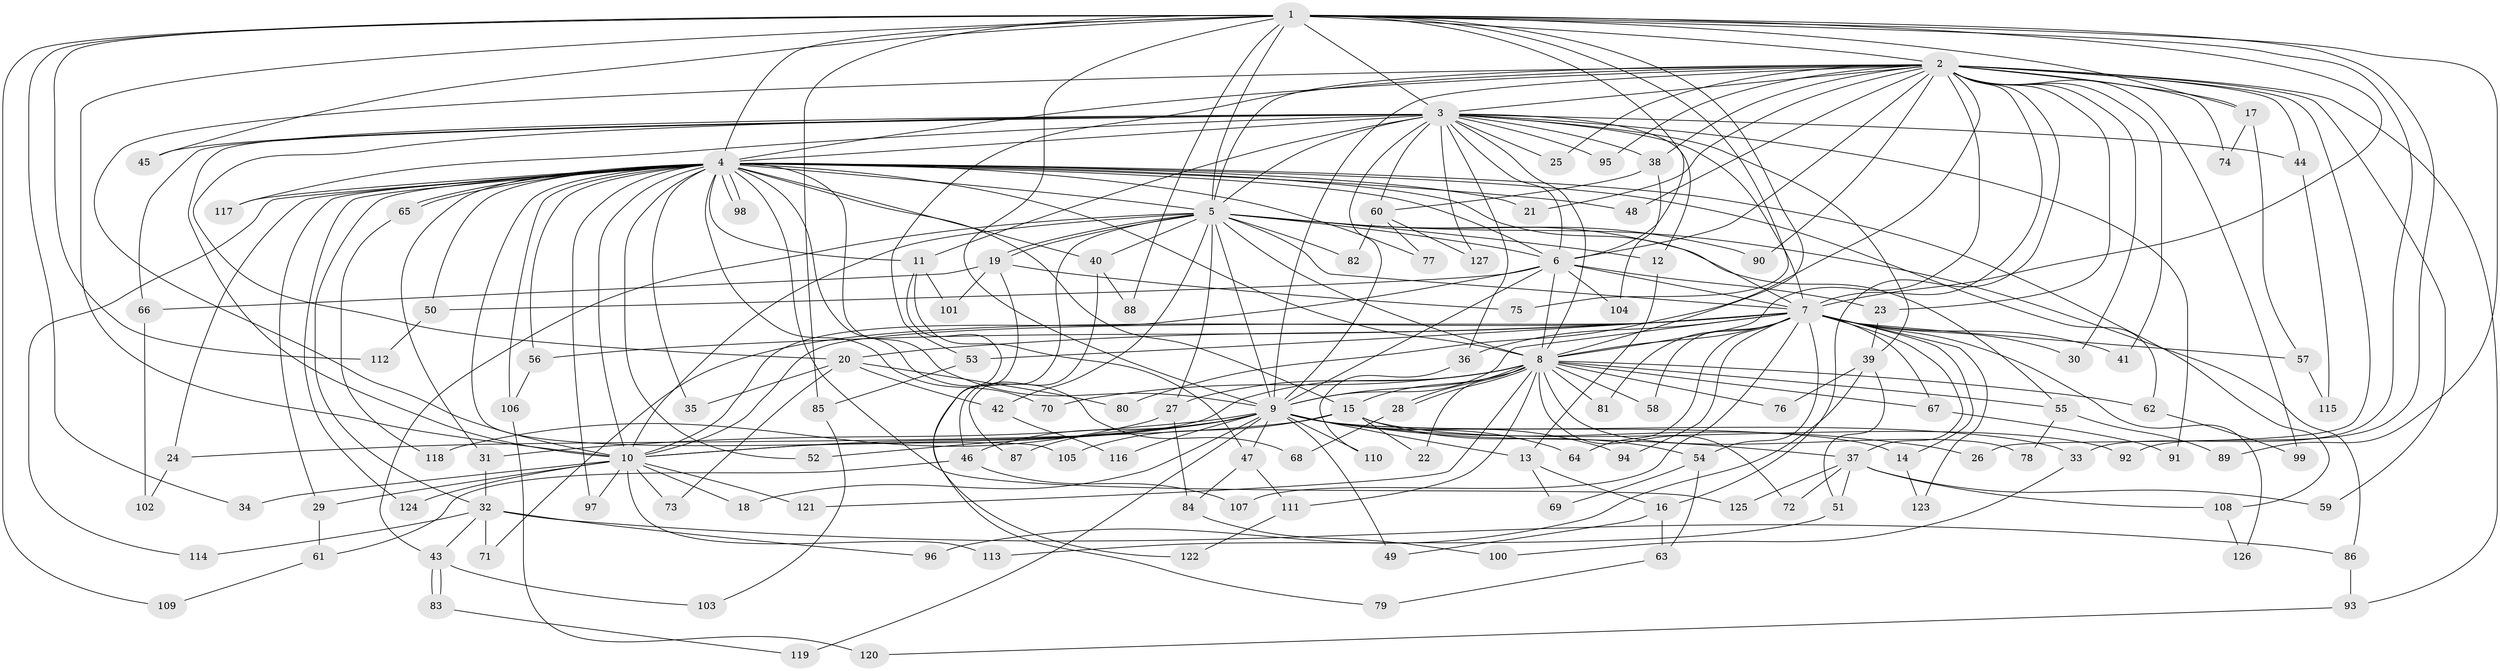 // Generated by graph-tools (version 1.1) at 2025/46/03/09/25 04:46:13]
// undirected, 127 vertices, 279 edges
graph export_dot {
graph [start="1"]
  node [color=gray90,style=filled];
  1;
  2;
  3;
  4;
  5;
  6;
  7;
  8;
  9;
  10;
  11;
  12;
  13;
  14;
  15;
  16;
  17;
  18;
  19;
  20;
  21;
  22;
  23;
  24;
  25;
  26;
  27;
  28;
  29;
  30;
  31;
  32;
  33;
  34;
  35;
  36;
  37;
  38;
  39;
  40;
  41;
  42;
  43;
  44;
  45;
  46;
  47;
  48;
  49;
  50;
  51;
  52;
  53;
  54;
  55;
  56;
  57;
  58;
  59;
  60;
  61;
  62;
  63;
  64;
  65;
  66;
  67;
  68;
  69;
  70;
  71;
  72;
  73;
  74;
  75;
  76;
  77;
  78;
  79;
  80;
  81;
  82;
  83;
  84;
  85;
  86;
  87;
  88;
  89;
  90;
  91;
  92;
  93;
  94;
  95;
  96;
  97;
  98;
  99;
  100;
  101;
  102;
  103;
  104;
  105;
  106;
  107;
  108;
  109;
  110;
  111;
  112;
  113;
  114;
  115;
  116;
  117;
  118;
  119;
  120;
  121;
  122;
  123;
  124;
  125;
  126;
  127;
  1 -- 2;
  1 -- 3;
  1 -- 4;
  1 -- 5;
  1 -- 6;
  1 -- 7;
  1 -- 8;
  1 -- 9;
  1 -- 10;
  1 -- 17;
  1 -- 33;
  1 -- 34;
  1 -- 45;
  1 -- 75;
  1 -- 85;
  1 -- 88;
  1 -- 89;
  1 -- 92;
  1 -- 109;
  1 -- 112;
  2 -- 3;
  2 -- 4;
  2 -- 5;
  2 -- 6;
  2 -- 7;
  2 -- 8;
  2 -- 9;
  2 -- 10;
  2 -- 16;
  2 -- 17;
  2 -- 21;
  2 -- 23;
  2 -- 25;
  2 -- 26;
  2 -- 30;
  2 -- 38;
  2 -- 41;
  2 -- 44;
  2 -- 48;
  2 -- 53;
  2 -- 59;
  2 -- 74;
  2 -- 80;
  2 -- 90;
  2 -- 93;
  2 -- 95;
  2 -- 99;
  3 -- 4;
  3 -- 5;
  3 -- 6;
  3 -- 7;
  3 -- 8;
  3 -- 9;
  3 -- 10;
  3 -- 11;
  3 -- 12;
  3 -- 20;
  3 -- 25;
  3 -- 36;
  3 -- 38;
  3 -- 39;
  3 -- 44;
  3 -- 45;
  3 -- 60;
  3 -- 66;
  3 -- 91;
  3 -- 95;
  3 -- 117;
  3 -- 127;
  4 -- 5;
  4 -- 6;
  4 -- 7;
  4 -- 8;
  4 -- 9;
  4 -- 10;
  4 -- 11;
  4 -- 15;
  4 -- 21;
  4 -- 24;
  4 -- 29;
  4 -- 31;
  4 -- 32;
  4 -- 35;
  4 -- 40;
  4 -- 48;
  4 -- 50;
  4 -- 52;
  4 -- 56;
  4 -- 62;
  4 -- 65;
  4 -- 65;
  4 -- 68;
  4 -- 70;
  4 -- 77;
  4 -- 97;
  4 -- 98;
  4 -- 98;
  4 -- 105;
  4 -- 106;
  4 -- 108;
  4 -- 114;
  4 -- 117;
  4 -- 124;
  4 -- 125;
  5 -- 6;
  5 -- 7;
  5 -- 8;
  5 -- 9;
  5 -- 10;
  5 -- 12;
  5 -- 19;
  5 -- 19;
  5 -- 27;
  5 -- 40;
  5 -- 42;
  5 -- 43;
  5 -- 46;
  5 -- 55;
  5 -- 82;
  5 -- 86;
  5 -- 90;
  6 -- 7;
  6 -- 8;
  6 -- 9;
  6 -- 10;
  6 -- 23;
  6 -- 50;
  6 -- 104;
  7 -- 8;
  7 -- 9;
  7 -- 10;
  7 -- 14;
  7 -- 20;
  7 -- 30;
  7 -- 36;
  7 -- 37;
  7 -- 41;
  7 -- 53;
  7 -- 54;
  7 -- 56;
  7 -- 57;
  7 -- 58;
  7 -- 64;
  7 -- 67;
  7 -- 71;
  7 -- 81;
  7 -- 94;
  7 -- 107;
  7 -- 123;
  7 -- 126;
  8 -- 9;
  8 -- 10;
  8 -- 15;
  8 -- 22;
  8 -- 27;
  8 -- 28;
  8 -- 28;
  8 -- 55;
  8 -- 58;
  8 -- 62;
  8 -- 67;
  8 -- 70;
  8 -- 72;
  8 -- 76;
  8 -- 78;
  8 -- 81;
  8 -- 111;
  8 -- 121;
  9 -- 10;
  9 -- 13;
  9 -- 14;
  9 -- 18;
  9 -- 26;
  9 -- 31;
  9 -- 33;
  9 -- 37;
  9 -- 46;
  9 -- 47;
  9 -- 49;
  9 -- 52;
  9 -- 64;
  9 -- 87;
  9 -- 94;
  9 -- 110;
  9 -- 116;
  9 -- 119;
  10 -- 18;
  10 -- 29;
  10 -- 34;
  10 -- 73;
  10 -- 97;
  10 -- 113;
  10 -- 121;
  10 -- 124;
  11 -- 47;
  11 -- 101;
  11 -- 122;
  12 -- 13;
  13 -- 16;
  13 -- 69;
  14 -- 123;
  15 -- 22;
  15 -- 24;
  15 -- 54;
  15 -- 92;
  15 -- 105;
  16 -- 49;
  16 -- 63;
  17 -- 57;
  17 -- 74;
  19 -- 66;
  19 -- 75;
  19 -- 79;
  19 -- 101;
  20 -- 35;
  20 -- 42;
  20 -- 73;
  20 -- 80;
  23 -- 39;
  24 -- 102;
  27 -- 84;
  27 -- 118;
  28 -- 68;
  29 -- 61;
  31 -- 32;
  32 -- 43;
  32 -- 71;
  32 -- 86;
  32 -- 96;
  32 -- 114;
  33 -- 100;
  36 -- 110;
  37 -- 51;
  37 -- 59;
  37 -- 72;
  37 -- 108;
  37 -- 125;
  38 -- 60;
  38 -- 104;
  39 -- 51;
  39 -- 76;
  39 -- 96;
  40 -- 87;
  40 -- 88;
  42 -- 116;
  43 -- 83;
  43 -- 83;
  43 -- 103;
  44 -- 115;
  46 -- 61;
  46 -- 107;
  47 -- 84;
  47 -- 111;
  50 -- 112;
  51 -- 113;
  53 -- 85;
  54 -- 63;
  54 -- 69;
  55 -- 78;
  55 -- 89;
  56 -- 106;
  57 -- 115;
  60 -- 77;
  60 -- 82;
  60 -- 127;
  61 -- 109;
  62 -- 99;
  63 -- 79;
  65 -- 118;
  66 -- 102;
  67 -- 91;
  83 -- 119;
  84 -- 100;
  85 -- 103;
  86 -- 93;
  93 -- 120;
  106 -- 120;
  108 -- 126;
  111 -- 122;
}
